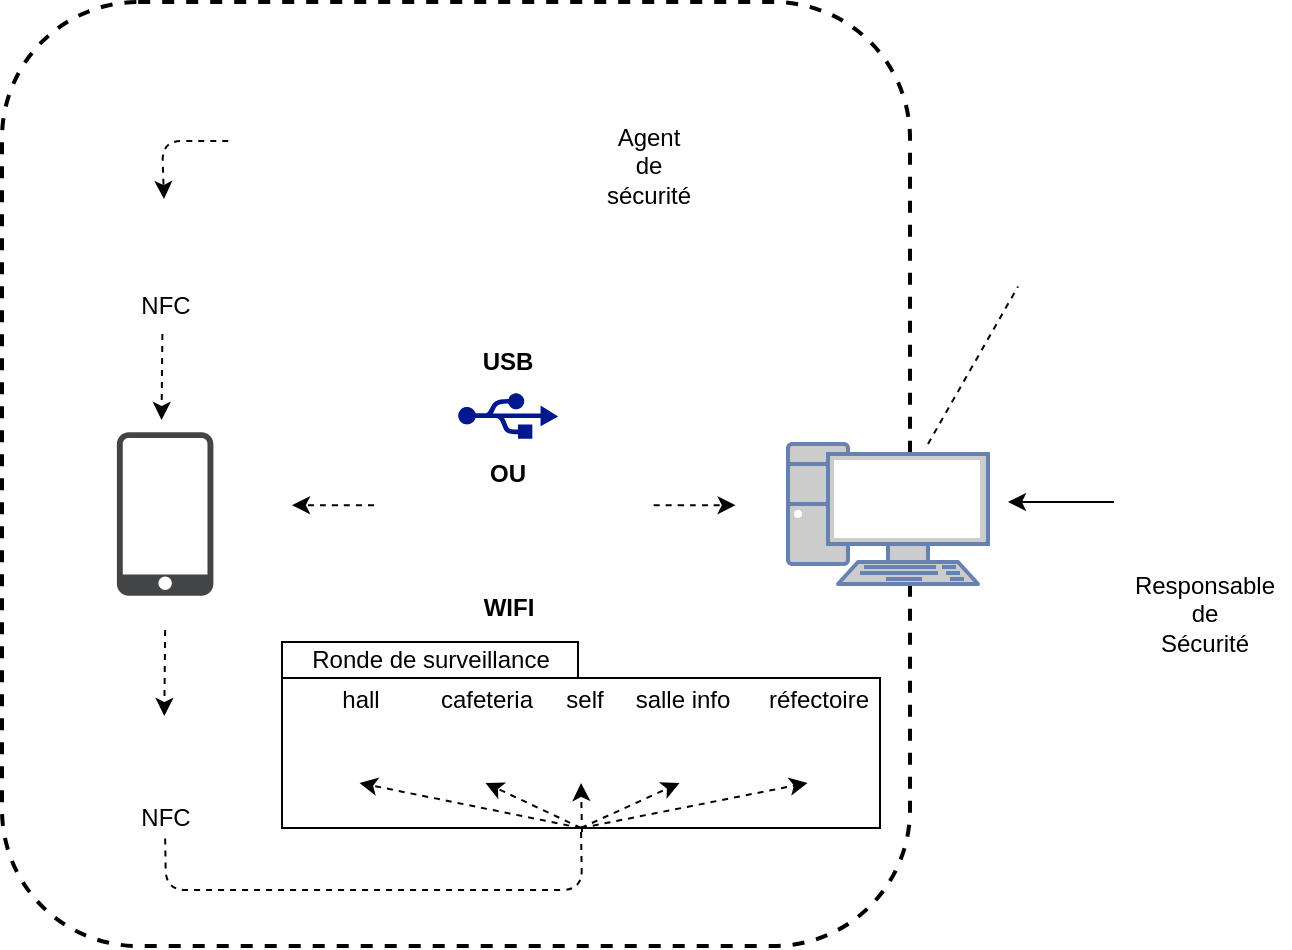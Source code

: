 <mxfile version="12.6.2" type="device"><diagram id="9w_R91B5Fiwj7FcZd3A6" name="Page-1"><mxGraphModel dx="1102" dy="604" grid="0" gridSize="10" guides="1" tooltips="1" connect="1" arrows="1" fold="1" page="1" pageScale="1" pageWidth="827" pageHeight="1169" math="0" shadow="0"><root><mxCell id="0"/><mxCell id="1" parent="0"/><mxCell id="fkzxgRWBYWhTM9YPcsHK-26" value="" style="rounded=1;whiteSpace=wrap;html=1;dashed=1;strokeColor=#000000;strokeWidth=2;" parent="1" vertex="1"><mxGeometry x="67" y="109" width="454" height="472" as="geometry"/></mxCell><mxCell id="fkzxgRWBYWhTM9YPcsHK-6" value="" style="fontColor=#0066CC;verticalAlign=top;verticalLabelPosition=bottom;labelPosition=center;align=center;html=1;outlineConnect=0;fillColor=#CCCCCC;strokeColor=#6881B3;gradientColor=none;gradientDirection=north;strokeWidth=2;shape=mxgraph.networks.pc;" parent="1" vertex="1"><mxGeometry x="460" y="330" width="100" height="70" as="geometry"/></mxCell><mxCell id="fkzxgRWBYWhTM9YPcsHK-10" value="" style="shape=image;html=1;verticalAlign=top;verticalLabelPosition=bottom;labelBackgroundColor=#ffffff;imageAspect=0;aspect=fixed;image=https://cdn3.iconfinder.com/data/icons/simple-files-1/128/Wi-Fi-128.png;fontColor=#33FF33;" parent="1" vertex="1"><mxGeometry x="294.12" y="348" width="52" height="52" as="geometry"/></mxCell><mxCell id="fkzxgRWBYWhTM9YPcsHK-11" value="" style="shape=image;html=1;verticalAlign=top;verticalLabelPosition=bottom;labelBackgroundColor=#ffffff;imageAspect=0;aspect=fixed;image=https://cdn2.iconfinder.com/data/icons/circle-icons-1/64/creditcard-128.png" parent="1" vertex="1"><mxGeometry x="191" y="159" width="42" height="42" as="geometry"/></mxCell><mxCell id="fkzxgRWBYWhTM9YPcsHK-14" value="" style="shape=image;html=1;verticalAlign=top;verticalLabelPosition=bottom;labelBackgroundColor=#ffffff;imageAspect=0;aspect=fixed;image=https://cdn4.iconfinder.com/data/icons/devine_icons/128/PNG/System%20and%20Internet/Account%20and%20Control.png" parent="1" vertex="1"><mxGeometry x="630" y="310" width="78" height="78" as="geometry"/></mxCell><mxCell id="fkzxgRWBYWhTM9YPcsHK-15" value="" style="shape=image;html=1;verticalAlign=top;verticalLabelPosition=bottom;labelBackgroundColor=#ffffff;imageAspect=0;aspect=fixed;image=https://cdn4.iconfinder.com/data/icons/file-extension-names-vol-8/512/24-128.png" parent="1" vertex="1"><mxGeometry x="560" y="181.25" width="70" height="70" as="geometry"/></mxCell><mxCell id="fkzxgRWBYWhTM9YPcsHK-18" value="" style="shape=image;html=1;verticalAlign=top;verticalLabelPosition=bottom;labelBackgroundColor=#ffffff;imageAspect=0;aspect=fixed;image=https://cdn4.iconfinder.com/data/icons/devine_icons/128/PNG/System%20and%20Internet/Account%20and%20Control.png" parent="1" vertex="1"><mxGeometry x="264" y="143" width="96" height="96" as="geometry"/></mxCell><mxCell id="fkzxgRWBYWhTM9YPcsHK-23" value="" style="shape=image;html=1;verticalAlign=top;verticalLabelPosition=bottom;labelBackgroundColor=#ffffff;imageAspect=0;aspect=fixed;image=https://cdn4.iconfinder.com/data/icons/vecico-connectivity/288/nfc-128.png" parent="1" vertex="1"><mxGeometry x="131.32" y="214" width="37.25" height="37.25" as="geometry"/></mxCell><mxCell id="fkzxgRWBYWhTM9YPcsHK-24" value="&lt;div align=&quot;center&quot;&gt;Responsable &lt;br&gt;&lt;/div&gt;&lt;div&gt;de&lt;/div&gt;&lt;div&gt;Sécurité&lt;br&gt;&lt;/div&gt;" style="text;html=1;align=center;verticalAlign=middle;resizable=0;points=[];autosize=1;" parent="1" vertex="1"><mxGeometry x="624" y="392" width="87" height="46" as="geometry"/></mxCell><mxCell id="fkzxgRWBYWhTM9YPcsHK-25" value="" style="endArrow=classic;html=1;" parent="1" edge="1"><mxGeometry width="50" height="50" relative="1" as="geometry"><mxPoint x="623" y="359" as="sourcePoint"/><mxPoint x="570" y="359" as="targetPoint"/></mxGeometry></mxCell><mxCell id="fkzxgRWBYWhTM9YPcsHK-33" value="" style="pointerEvents=1;shadow=0;dashed=0;html=1;strokeColor=none;fillColor=#434445;aspect=fixed;labelPosition=center;verticalLabelPosition=bottom;verticalAlign=top;align=center;outlineConnect=0;shape=mxgraph.vvd.phone;" parent="1" vertex="1"><mxGeometry x="124.44" y="324.11" width="48.25" height="81.78" as="geometry"/></mxCell><mxCell id="fkzxgRWBYWhTM9YPcsHK-36" value="" style="shape=image;html=1;verticalAlign=top;verticalLabelPosition=bottom;labelBackgroundColor=#ffffff;imageAspect=0;aspect=fixed;image=https://cdn2.iconfinder.com/data/icons/black-file-type/512/file__apk__android_-128.png;dashed=1;strokeColor=#000000;strokeWidth=2;" parent="1" vertex="1"><mxGeometry x="115" y="327.43" width="67.13" height="67.13" as="geometry"/></mxCell><mxCell id="fkzxgRWBYWhTM9YPcsHK-38" value="WIFI" style="text;html=1;align=center;verticalAlign=middle;resizable=0;points=[];autosize=1;fontStyle=1" parent="1" vertex="1"><mxGeometry x="298.12" y="403" width="44" height="18" as="geometry"/></mxCell><mxCell id="fkzxgRWBYWhTM9YPcsHK-42" value="" style="endArrow=classic;html=1;fontColor=#33FF33;dashed=1;" parent="1" edge="1"><mxGeometry width="50" height="50" relative="1" as="geometry"><mxPoint x="392.83" y="360.58" as="sourcePoint"/><mxPoint x="433.83" y="360.58" as="targetPoint"/><Array as="points"><mxPoint x="414.83" y="360.58"/></Array></mxGeometry></mxCell><mxCell id="fkzxgRWBYWhTM9YPcsHK-43" value="" style="endArrow=classic;html=1;fontColor=#33FF33;dashed=1;" parent="1" edge="1"><mxGeometry width="50" height="50" relative="1" as="geometry"><mxPoint x="253" y="360.58" as="sourcePoint"/><mxPoint x="212" y="360.58" as="targetPoint"/><Array as="points"><mxPoint x="234" y="360.58"/></Array></mxGeometry></mxCell><mxCell id="fkzxgRWBYWhTM9YPcsHK-44" value="&lt;div&gt;&lt;font color=&quot;#000000&quot;&gt;Agent &lt;br&gt;&lt;/font&gt;&lt;/div&gt;&lt;div&gt;&lt;font color=&quot;#000000&quot;&gt;de &lt;br&gt;&lt;/font&gt;&lt;/div&gt;&lt;div&gt;&lt;font color=&quot;#000000&quot;&gt;sécurité&lt;/font&gt;&lt;/div&gt;" style="text;html=1;align=center;verticalAlign=middle;resizable=0;points=[];autosize=1;fontColor=#33FF33;" parent="1" vertex="1"><mxGeometry x="360" y="168" width="60" height="46" as="geometry"/></mxCell><mxCell id="fkzxgRWBYWhTM9YPcsHK-49" value="" style="endArrow=classic;html=1;dashed=1;fontColor=#33FF33;" parent="1" edge="1"><mxGeometry width="50" height="50" relative="1" as="geometry"><mxPoint x="148.57" y="423" as="sourcePoint"/><mxPoint x="148.15" y="466" as="targetPoint"/></mxGeometry></mxCell><mxCell id="fkzxgRWBYWhTM9YPcsHK-51" value="" style="endArrow=classic;html=1;dashed=1;fontColor=#33FF33;" parent="1" edge="1"><mxGeometry width="50" height="50" relative="1" as="geometry"><mxPoint x="147.19" y="275" as="sourcePoint"/><mxPoint x="146.77" y="318" as="targetPoint"/></mxGeometry></mxCell><mxCell id="fkzxgRWBYWhTM9YPcsHK-52" value="" style="shape=image;html=1;verticalAlign=top;verticalLabelPosition=bottom;labelBackgroundColor=#ffffff;imageAspect=0;aspect=fixed;image=https://cdn4.iconfinder.com/data/icons/vecico-connectivity/288/nfc-128.png" parent="1" vertex="1"><mxGeometry x="129.94" y="470" width="37.25" height="37.25" as="geometry"/></mxCell><mxCell id="fkzxgRWBYWhTM9YPcsHK-54" value="" style="endArrow=classic;html=1;dashed=1;fontColor=#33FF33;" parent="1" edge="1"><mxGeometry width="50" height="50" relative="1" as="geometry"><mxPoint x="180.13" y="178.5" as="sourcePoint"/><mxPoint x="148" y="207.5" as="targetPoint"/><Array as="points"><mxPoint x="147" y="178.5"/></Array></mxGeometry></mxCell><mxCell id="fkzxgRWBYWhTM9YPcsHK-56" value="NFC" style="text;html=1;strokeColor=none;fillColor=none;align=center;verticalAlign=middle;whiteSpace=wrap;rounded=0;dashed=1;labelBackgroundColor=#FFFFFF;fontColor=#000000;" parent="1" vertex="1"><mxGeometry x="128.57" y="251.25" width="40" height="20" as="geometry"/></mxCell><mxCell id="fkzxgRWBYWhTM9YPcsHK-57" value="NFC" style="text;html=1;strokeColor=none;fillColor=none;align=center;verticalAlign=middle;whiteSpace=wrap;rounded=0;dashed=1;labelBackgroundColor=#FFFFFF;fontColor=#000000;" parent="1" vertex="1"><mxGeometry x="128.57" y="507.25" width="40" height="20" as="geometry"/></mxCell><mxCell id="fkzxgRWBYWhTM9YPcsHK-65" value="" style="shape=folder;fontStyle=1;spacingTop=10;tabWidth=148;tabHeight=18;tabPosition=left;html=1;labelBackgroundColor=#FFFFFF;strokeColor=#000000;strokeWidth=1;fontColor=#000000;" parent="1" vertex="1"><mxGeometry x="207" y="429" width="299" height="93" as="geometry"/></mxCell><mxCell id="fkzxgRWBYWhTM9YPcsHK-66" value="Ronde de surveillance" style="text;html=1;align=center;verticalAlign=middle;resizable=0;points=[];autosize=1;fontColor=#000000;" parent="1" vertex="1"><mxGeometry x="207" y="429" width="147" height="18" as="geometry"/></mxCell><mxCell id="fkzxgRWBYWhTM9YPcsHK-68" value="" style="shape=image;html=1;verticalAlign=top;verticalLabelPosition=bottom;labelBackgroundColor=#ffffff;imageAspect=0;aspect=fixed;image=https://cdn0.iconfinder.com/data/icons/geosm-e-commerce/48/location-128.png;strokeColor=#000000;strokeWidth=1;fontColor=#000000;" parent="1" vertex="1"><mxGeometry x="228" y="464" width="35.5" height="35.5" as="geometry"/></mxCell><mxCell id="fkzxgRWBYWhTM9YPcsHK-69" value="" style="shape=image;html=1;verticalAlign=top;verticalLabelPosition=bottom;labelBackgroundColor=#ffffff;imageAspect=0;aspect=fixed;image=https://cdn0.iconfinder.com/data/icons/geosm-e-commerce/48/location-128.png;strokeColor=#000000;strokeWidth=1;fontColor=#000000;" parent="1" vertex="1"><mxGeometry x="291" y="464" width="35.5" height="35.5" as="geometry"/></mxCell><mxCell id="fkzxgRWBYWhTM9YPcsHK-70" value="" style="shape=image;html=1;verticalAlign=top;verticalLabelPosition=bottom;labelBackgroundColor=#ffffff;imageAspect=0;aspect=fixed;image=https://cdn0.iconfinder.com/data/icons/geosm-e-commerce/48/location-128.png;strokeColor=#000000;strokeWidth=1;fontColor=#000000;" parent="1" vertex="1"><mxGeometry x="388" y="464" width="35.5" height="35.5" as="geometry"/></mxCell><mxCell id="fkzxgRWBYWhTM9YPcsHK-71" value="" style="shape=image;html=1;verticalAlign=top;verticalLabelPosition=bottom;labelBackgroundColor=#ffffff;imageAspect=0;aspect=fixed;image=https://cdn0.iconfinder.com/data/icons/geosm-e-commerce/48/location-128.png;strokeColor=#000000;strokeWidth=1;fontColor=#000000;" parent="1" vertex="1"><mxGeometry x="452" y="464" width="35.5" height="35.5" as="geometry"/></mxCell><mxCell id="fkzxgRWBYWhTM9YPcsHK-72" value="" style="endArrow=none;dashed=1;html=1;fontColor=#000000;exitX=0.5;exitY=1;exitDx=0;exitDy=0;entryX=0.5;entryY=1;entryDx=0;entryDy=0;entryPerimeter=0;" parent="1" source="fkzxgRWBYWhTM9YPcsHK-57" target="fkzxgRWBYWhTM9YPcsHK-65" edge="1"><mxGeometry width="50" height="50" relative="1" as="geometry"><mxPoint x="195" y="647" as="sourcePoint"/><mxPoint x="350" y="553" as="targetPoint"/><Array as="points"><mxPoint x="149" y="553"/><mxPoint x="357" y="553"/></Array></mxGeometry></mxCell><mxCell id="fkzxgRWBYWhTM9YPcsHK-73" value="" style="endArrow=classic;html=1;dashed=1;fontColor=#000000;entryX=0.5;entryY=1;entryDx=0;entryDy=0;exitX=0.5;exitY=1;exitDx=0;exitDy=0;exitPerimeter=0;" parent="1" source="fkzxgRWBYWhTM9YPcsHK-65" target="fkzxgRWBYWhTM9YPcsHK-68" edge="1"><mxGeometry width="50" height="50" relative="1" as="geometry"><mxPoint x="326" y="668" as="sourcePoint"/><mxPoint x="376" y="618" as="targetPoint"/></mxGeometry></mxCell><mxCell id="fkzxgRWBYWhTM9YPcsHK-74" value="" style="endArrow=classic;html=1;dashed=1;fontColor=#000000;exitX=0.5;exitY=1;exitDx=0;exitDy=0;exitPerimeter=0;entryX=0.5;entryY=1;entryDx=0;entryDy=0;" parent="1" source="fkzxgRWBYWhTM9YPcsHK-65" target="fkzxgRWBYWhTM9YPcsHK-69" edge="1"><mxGeometry width="50" height="50" relative="1" as="geometry"><mxPoint x="296" y="680" as="sourcePoint"/><mxPoint x="346" y="630" as="targetPoint"/></mxGeometry></mxCell><mxCell id="fkzxgRWBYWhTM9YPcsHK-75" value="" style="endArrow=classic;html=1;dashed=1;fontColor=#000000;entryX=0.5;entryY=1;entryDx=0;entryDy=0;exitX=0.5;exitY=1;exitDx=0;exitDy=0;exitPerimeter=0;" parent="1" source="fkzxgRWBYWhTM9YPcsHK-65" target="fkzxgRWBYWhTM9YPcsHK-70" edge="1"><mxGeometry width="50" height="50" relative="1" as="geometry"><mxPoint x="285" y="674" as="sourcePoint"/><mxPoint x="335" y="624" as="targetPoint"/></mxGeometry></mxCell><mxCell id="fkzxgRWBYWhTM9YPcsHK-76" value="" style="endArrow=classic;html=1;dashed=1;fontColor=#000000;exitX=0.5;exitY=1;exitDx=0;exitDy=0;exitPerimeter=0;entryX=0.5;entryY=1;entryDx=0;entryDy=0;" parent="1" source="fkzxgRWBYWhTM9YPcsHK-65" target="fkzxgRWBYWhTM9YPcsHK-71" edge="1"><mxGeometry width="50" height="50" relative="1" as="geometry"><mxPoint x="356" y="522" as="sourcePoint"/><mxPoint x="460" y="602" as="targetPoint"/></mxGeometry></mxCell><mxCell id="fkzxgRWBYWhTM9YPcsHK-77" value="hall" style="text;html=1;align=center;verticalAlign=middle;resizable=0;points=[];autosize=1;fontColor=#000000;" parent="1" vertex="1"><mxGeometry x="229.75" y="449" width="33" height="18" as="geometry"/></mxCell><mxCell id="fkzxgRWBYWhTM9YPcsHK-78" value="" style="shape=image;html=1;verticalAlign=top;verticalLabelPosition=bottom;labelBackgroundColor=#ffffff;imageAspect=0;aspect=fixed;image=https://cdn0.iconfinder.com/data/icons/geosm-e-commerce/48/location-128.png;strokeColor=#000000;strokeWidth=1;fontColor=#000000;" parent="1" vertex="1"><mxGeometry x="338.75" y="464" width="35.5" height="35.5" as="geometry"/></mxCell><mxCell id="fkzxgRWBYWhTM9YPcsHK-79" value="" style="endArrow=classic;html=1;dashed=1;fontColor=#000000;entryX=0.5;entryY=1;entryDx=0;entryDy=0;" parent="1" target="fkzxgRWBYWhTM9YPcsHK-78" edge="1"><mxGeometry width="50" height="50" relative="1" as="geometry"><mxPoint x="357" y="524" as="sourcePoint"/><mxPoint x="415.75" y="509.5" as="targetPoint"/></mxGeometry></mxCell><mxCell id="fkzxgRWBYWhTM9YPcsHK-80" value="cafeteria" style="text;html=1;align=center;verticalAlign=middle;resizable=0;points=[];autosize=1;fontColor=#000000;" parent="1" vertex="1"><mxGeometry x="277.25" y="449" width="64" height="18" as="geometry"/></mxCell><mxCell id="fkzxgRWBYWhTM9YPcsHK-81" value="self" style="text;html=1;align=center;verticalAlign=middle;resizable=0;points=[];autosize=1;fontColor=#000000;" parent="1" vertex="1"><mxGeometry x="342.12" y="449" width="31" height="18" as="geometry"/></mxCell><mxCell id="fkzxgRWBYWhTM9YPcsHK-82" value="salle info" style="text;html=1;align=center;verticalAlign=middle;resizable=0;points=[];autosize=1;fontColor=#000000;" parent="1" vertex="1"><mxGeometry x="374.25" y="449" width="65" height="18" as="geometry"/></mxCell><mxCell id="fkzxgRWBYWhTM9YPcsHK-83" value="réfectoire" style="text;html=1;align=center;verticalAlign=middle;resizable=0;points=[];autosize=1;fontColor=#000000;" parent="1" vertex="1"><mxGeometry x="440" y="449" width="70" height="18" as="geometry"/></mxCell><mxCell id="fkzxgRWBYWhTM9YPcsHK-84" value="" style="endArrow=none;html=1;dashed=1;fontColor=#000000;" parent="1" source="fkzxgRWBYWhTM9YPcsHK-6" target="fkzxgRWBYWhTM9YPcsHK-15" edge="1"><mxGeometry width="50" height="50" relative="1" as="geometry"><mxPoint x="536" y="317" as="sourcePoint"/><mxPoint x="586" y="267" as="targetPoint"/></mxGeometry></mxCell><mxCell id="BqbdTCXo89ubZHlRBZgY-1" value="" style="aspect=fixed;pointerEvents=1;shadow=0;dashed=0;html=1;strokeColor=none;labelPosition=center;verticalLabelPosition=bottom;verticalAlign=top;align=center;fillColor=#00188D;shape=mxgraph.mscae.enterprise.usb" vertex="1" parent="1"><mxGeometry x="295.12" y="304.43" width="50" height="23" as="geometry"/></mxCell><mxCell id="BqbdTCXo89ubZHlRBZgY-5" value="&lt;b&gt;USB&lt;/b&gt;" style="text;html=1;strokeColor=none;fillColor=none;align=center;verticalAlign=middle;whiteSpace=wrap;rounded=0;" vertex="1" parent="1"><mxGeometry x="300.12" y="279" width="40" height="20" as="geometry"/></mxCell><mxCell id="BqbdTCXo89ubZHlRBZgY-6" value="&lt;b&gt;OU&lt;/b&gt;" style="text;html=1;strokeColor=none;fillColor=none;align=center;verticalAlign=middle;whiteSpace=wrap;rounded=0;" vertex="1" parent="1"><mxGeometry x="300" y="335" width="40" height="20" as="geometry"/></mxCell></root></mxGraphModel></diagram></mxfile>